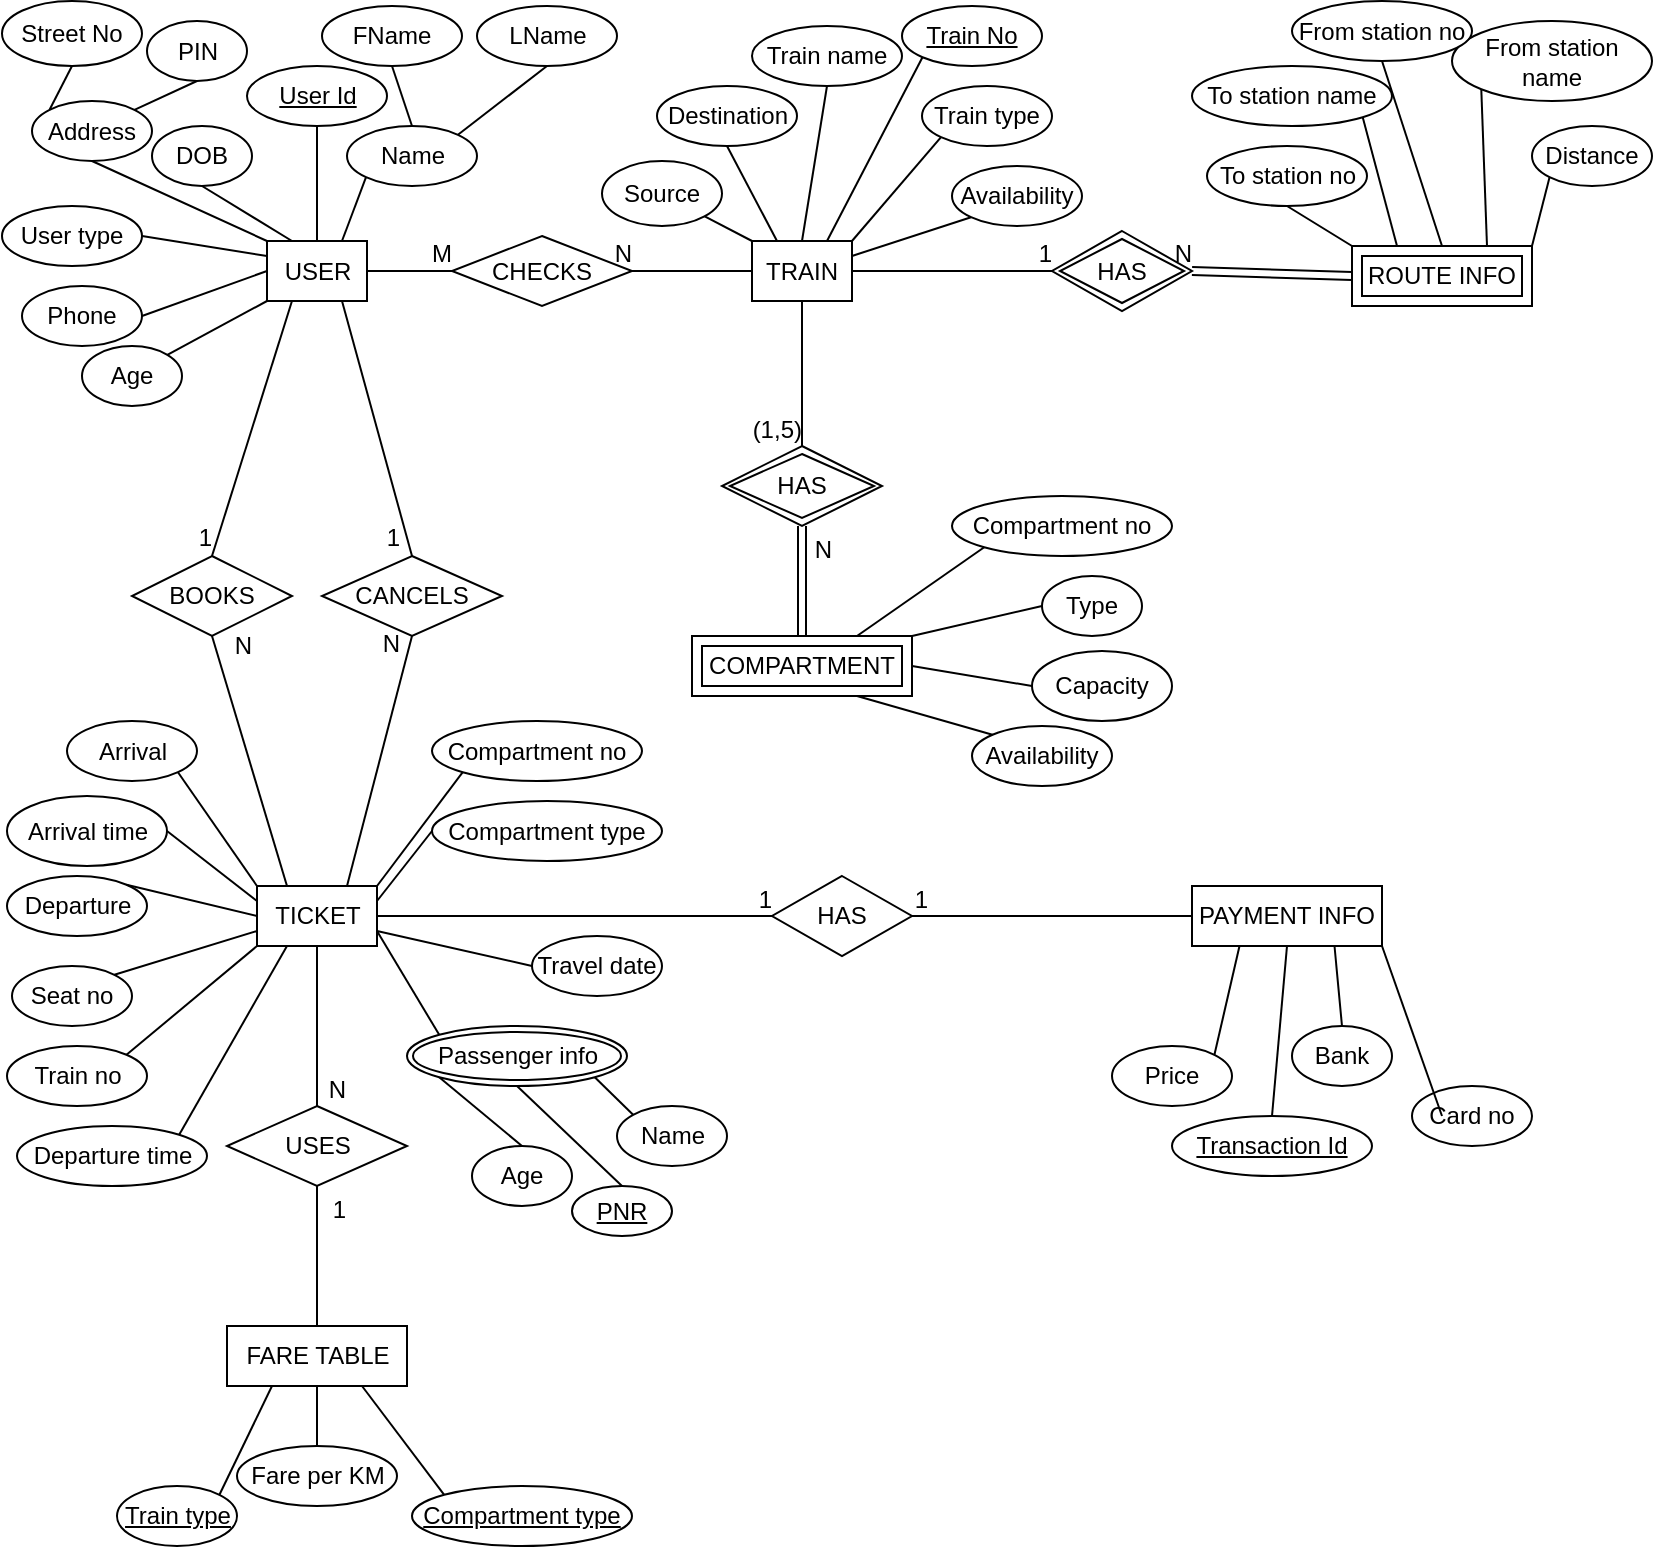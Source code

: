 <mxfile version="20.2.7" type="device"><diagram id="R2lEEEUBdFMjLlhIrx00" name="Page-1"><mxGraphModel dx="1038" dy="528" grid="1" gridSize="10" guides="1" tooltips="1" connect="1" arrows="1" fold="1" page="1" pageScale="1" pageWidth="850" pageHeight="1100" math="0" shadow="0" extFonts="Permanent Marker^https://fonts.googleapis.com/css?family=Permanent+Marker"><root><mxCell id="0"/><mxCell id="1" parent="0"/><mxCell id="mO-jk01m85bUecrbPrzs-1" value="FARE TABLE" style="whiteSpace=wrap;html=1;align=center;" parent="1" vertex="1"><mxGeometry x="117.5" y="670" width="90" height="30" as="geometry"/></mxCell><mxCell id="mO-jk01m85bUecrbPrzs-2" value="TICKET" style="whiteSpace=wrap;html=1;align=center;" parent="1" vertex="1"><mxGeometry x="132.5" y="450" width="60" height="30" as="geometry"/></mxCell><mxCell id="mO-jk01m85bUecrbPrzs-3" value="PAYMENT INFO" style="whiteSpace=wrap;html=1;align=center;" parent="1" vertex="1"><mxGeometry x="600" y="450" width="95" height="30" as="geometry"/></mxCell><mxCell id="mO-jk01m85bUecrbPrzs-4" value="TRAIN" style="whiteSpace=wrap;html=1;align=center;" parent="1" vertex="1"><mxGeometry x="380" y="127.5" width="50" height="30" as="geometry"/></mxCell><mxCell id="mO-jk01m85bUecrbPrzs-5" value="USER" style="whiteSpace=wrap;html=1;align=center;" parent="1" vertex="1"><mxGeometry x="137.5" y="127.5" width="50" height="30" as="geometry"/></mxCell><mxCell id="mO-jk01m85bUecrbPrzs-6" style="edgeStyle=orthogonalEdgeStyle;rounded=0;orthogonalLoop=1;jettySize=auto;html=1;exitX=0.5;exitY=1;exitDx=0;exitDy=0;" parent="1" source="mO-jk01m85bUecrbPrzs-3" target="mO-jk01m85bUecrbPrzs-3" edge="1"><mxGeometry relative="1" as="geometry"/></mxCell><mxCell id="mO-jk01m85bUecrbPrzs-7" value="ROUTE INFO" style="shape=ext;margin=3;double=1;whiteSpace=wrap;html=1;align=center;" parent="1" vertex="1"><mxGeometry x="680" y="130" width="90" height="30" as="geometry"/></mxCell><mxCell id="mO-jk01m85bUecrbPrzs-8" value="COMPARTMENT" style="shape=ext;margin=3;double=1;whiteSpace=wrap;html=1;align=center;" parent="1" vertex="1"><mxGeometry x="350" y="325" width="110" height="30" as="geometry"/></mxCell><mxCell id="mO-jk01m85bUecrbPrzs-9" value="USES" style="shape=rhombus;perimeter=rhombusPerimeter;whiteSpace=wrap;html=1;align=center;" parent="1" vertex="1"><mxGeometry x="117.5" y="560" width="90" height="40" as="geometry"/></mxCell><mxCell id="mO-jk01m85bUecrbPrzs-10" value="HAS" style="shape=rhombus;perimeter=rhombusPerimeter;whiteSpace=wrap;html=1;align=center;" parent="1" vertex="1"><mxGeometry x="390" y="445" width="70" height="40" as="geometry"/></mxCell><mxCell id="mO-jk01m85bUecrbPrzs-11" value="CANCELS" style="shape=rhombus;perimeter=rhombusPerimeter;whiteSpace=wrap;html=1;align=center;" parent="1" vertex="1"><mxGeometry x="165" y="285" width="90" height="40" as="geometry"/></mxCell><mxCell id="mO-jk01m85bUecrbPrzs-12" value="BOOKS" style="shape=rhombus;perimeter=rhombusPerimeter;whiteSpace=wrap;html=1;align=center;" parent="1" vertex="1"><mxGeometry x="70" y="285" width="80" height="40" as="geometry"/></mxCell><mxCell id="mO-jk01m85bUecrbPrzs-13" value="CHECKS" style="shape=rhombus;perimeter=rhombusPerimeter;whiteSpace=wrap;html=1;align=center;" parent="1" vertex="1"><mxGeometry x="230" y="125" width="90" height="35" as="geometry"/></mxCell><mxCell id="mO-jk01m85bUecrbPrzs-14" value="HAS" style="shape=rhombus;double=1;perimeter=rhombusPerimeter;whiteSpace=wrap;html=1;align=center;" parent="1" vertex="1"><mxGeometry x="365" y="230" width="80" height="40" as="geometry"/></mxCell><mxCell id="mO-jk01m85bUecrbPrzs-15" value="HAS" style="shape=rhombus;double=1;perimeter=rhombusPerimeter;whiteSpace=wrap;html=1;align=center;" parent="1" vertex="1"><mxGeometry x="530" y="122.5" width="70" height="40" as="geometry"/></mxCell><mxCell id="yFtFjkADHBcxOL2cyXeh-1" value="Address" style="ellipse;whiteSpace=wrap;html=1;align=center;" parent="1" vertex="1"><mxGeometry x="20" y="57.5" width="60" height="30" as="geometry"/></mxCell><mxCell id="yFtFjkADHBcxOL2cyXeh-2" value="FName" style="ellipse;whiteSpace=wrap;html=1;align=center;" parent="1" vertex="1"><mxGeometry x="165" y="10" width="70" height="30" as="geometry"/></mxCell><mxCell id="yFtFjkADHBcxOL2cyXeh-3" value="PIN" style="ellipse;whiteSpace=wrap;html=1;align=center;" parent="1" vertex="1"><mxGeometry x="77.5" y="17.5" width="50" height="30" as="geometry"/></mxCell><mxCell id="yFtFjkADHBcxOL2cyXeh-4" value="Name" style="ellipse;whiteSpace=wrap;html=1;align=center;" parent="1" vertex="1"><mxGeometry x="177.5" y="70" width="65" height="30" as="geometry"/></mxCell><mxCell id="yFtFjkADHBcxOL2cyXeh-5" value="Street No" style="ellipse;whiteSpace=wrap;html=1;align=center;" parent="1" vertex="1"><mxGeometry x="5" y="7.5" width="70" height="32.5" as="geometry"/></mxCell><mxCell id="yFtFjkADHBcxOL2cyXeh-6" value="User type" style="ellipse;whiteSpace=wrap;html=1;align=center;" parent="1" vertex="1"><mxGeometry x="5" y="110" width="70" height="30" as="geometry"/></mxCell><mxCell id="yFtFjkADHBcxOL2cyXeh-7" value="Age" style="ellipse;whiteSpace=wrap;html=1;align=center;" parent="1" vertex="1"><mxGeometry x="45" y="180" width="50" height="30" as="geometry"/></mxCell><mxCell id="yFtFjkADHBcxOL2cyXeh-8" value="Phone" style="ellipse;whiteSpace=wrap;html=1;align=center;" parent="1" vertex="1"><mxGeometry x="15" y="150" width="60" height="30" as="geometry"/></mxCell><mxCell id="yFtFjkADHBcxOL2cyXeh-9" value="DOB" style="ellipse;whiteSpace=wrap;html=1;align=center;" parent="1" vertex="1"><mxGeometry x="80" y="70" width="50" height="30" as="geometry"/></mxCell><mxCell id="yFtFjkADHBcxOL2cyXeh-11" value="LName" style="ellipse;whiteSpace=wrap;html=1;align=center;" parent="1" vertex="1"><mxGeometry x="242.5" y="10" width="70" height="30" as="geometry"/></mxCell><mxCell id="yFtFjkADHBcxOL2cyXeh-12" value="Source" style="ellipse;whiteSpace=wrap;html=1;align=center;" parent="1" vertex="1"><mxGeometry x="305" y="87.5" width="60" height="32.5" as="geometry"/></mxCell><mxCell id="yFtFjkADHBcxOL2cyXeh-13" value="Train name" style="ellipse;whiteSpace=wrap;html=1;align=center;" parent="1" vertex="1"><mxGeometry x="380" y="20" width="75" height="30" as="geometry"/></mxCell><mxCell id="yFtFjkADHBcxOL2cyXeh-15" value="Train type" style="ellipse;whiteSpace=wrap;html=1;align=center;" parent="1" vertex="1"><mxGeometry x="465" y="50" width="65" height="30" as="geometry"/></mxCell><mxCell id="yFtFjkADHBcxOL2cyXeh-16" value="Destination" style="ellipse;whiteSpace=wrap;html=1;align=center;" parent="1" vertex="1"><mxGeometry x="332.5" y="50" width="70" height="30" as="geometry"/></mxCell><mxCell id="yFtFjkADHBcxOL2cyXeh-17" value="Availability" style="ellipse;whiteSpace=wrap;html=1;align=center;" parent="1" vertex="1"><mxGeometry x="480" y="90" width="65" height="30" as="geometry"/></mxCell><mxCell id="yFtFjkADHBcxOL2cyXeh-18" value="To station name" style="ellipse;whiteSpace=wrap;html=1;align=center;" parent="1" vertex="1"><mxGeometry x="600" y="40" width="100" height="30" as="geometry"/></mxCell><mxCell id="yFtFjkADHBcxOL2cyXeh-19" value="From station name" style="ellipse;whiteSpace=wrap;html=1;align=center;" parent="1" vertex="1"><mxGeometry x="730" y="17.5" width="100" height="40" as="geometry"/></mxCell><mxCell id="yFtFjkADHBcxOL2cyXeh-20" value="To station no" style="ellipse;whiteSpace=wrap;html=1;align=center;" parent="1" vertex="1"><mxGeometry x="607.5" y="80" width="80" height="30" as="geometry"/></mxCell><mxCell id="yFtFjkADHBcxOL2cyXeh-21" value="From station no" style="ellipse;whiteSpace=wrap;html=1;align=center;" parent="1" vertex="1"><mxGeometry x="650" y="7.5" width="90" height="30" as="geometry"/></mxCell><mxCell id="yFtFjkADHBcxOL2cyXeh-22" value="Distance" style="ellipse;whiteSpace=wrap;html=1;align=center;" parent="1" vertex="1"><mxGeometry x="770" y="70" width="60" height="30" as="geometry"/></mxCell><mxCell id="yFtFjkADHBcxOL2cyXeh-23" value="Capacity" style="ellipse;whiteSpace=wrap;html=1;align=center;" parent="1" vertex="1"><mxGeometry x="520" y="332.5" width="70" height="35" as="geometry"/></mxCell><mxCell id="yFtFjkADHBcxOL2cyXeh-24" value="Compartment no" style="ellipse;whiteSpace=wrap;html=1;align=center;" parent="1" vertex="1"><mxGeometry x="480" y="255" width="110" height="30" as="geometry"/></mxCell><mxCell id="yFtFjkADHBcxOL2cyXeh-25" value="Availability" style="ellipse;whiteSpace=wrap;html=1;align=center;" parent="1" vertex="1"><mxGeometry x="490" y="370" width="70" height="30" as="geometry"/></mxCell><mxCell id="yFtFjkADHBcxOL2cyXeh-26" value="Bank" style="ellipse;whiteSpace=wrap;html=1;align=center;" parent="1" vertex="1"><mxGeometry x="650" y="520" width="50" height="30" as="geometry"/></mxCell><mxCell id="yFtFjkADHBcxOL2cyXeh-27" value="Type" style="ellipse;whiteSpace=wrap;html=1;align=center;" parent="1" vertex="1"><mxGeometry x="525" y="295" width="50" height="30" as="geometry"/></mxCell><mxCell id="yFtFjkADHBcxOL2cyXeh-28" value="Price" style="ellipse;whiteSpace=wrap;html=1;align=center;" parent="1" vertex="1"><mxGeometry x="560" y="530" width="60" height="30" as="geometry"/></mxCell><mxCell id="yFtFjkADHBcxOL2cyXeh-29" value="Card no" style="ellipse;whiteSpace=wrap;html=1;align=center;" parent="1" vertex="1"><mxGeometry x="710" y="550" width="60" height="30" as="geometry"/></mxCell><mxCell id="yFtFjkADHBcxOL2cyXeh-31" value="Fare per KM" style="ellipse;whiteSpace=wrap;html=1;align=center;" parent="1" vertex="1"><mxGeometry x="122.5" y="730" width="80" height="30" as="geometry"/></mxCell><mxCell id="yFtFjkADHBcxOL2cyXeh-34" value="Compartment no" style="ellipse;whiteSpace=wrap;html=1;align=center;" parent="1" vertex="1"><mxGeometry x="220" y="367.5" width="105" height="30" as="geometry"/></mxCell><mxCell id="yFtFjkADHBcxOL2cyXeh-35" value="Compartment type" style="ellipse;whiteSpace=wrap;html=1;align=center;" parent="1" vertex="1"><mxGeometry x="220" y="407.5" width="115" height="30" as="geometry"/></mxCell><mxCell id="yFtFjkADHBcxOL2cyXeh-36" value="Name" style="ellipse;whiteSpace=wrap;html=1;align=center;" parent="1" vertex="1"><mxGeometry x="312.5" y="560" width="55" height="30" as="geometry"/></mxCell><mxCell id="yFtFjkADHBcxOL2cyXeh-37" value="Seat no" style="ellipse;whiteSpace=wrap;html=1;align=center;" parent="1" vertex="1"><mxGeometry x="10" y="490" width="60" height="30" as="geometry"/></mxCell><mxCell id="yFtFjkADHBcxOL2cyXeh-38" value="Train no" style="ellipse;whiteSpace=wrap;html=1;align=center;" parent="1" vertex="1"><mxGeometry x="7.5" y="530" width="70" height="30" as="geometry"/></mxCell><mxCell id="yFtFjkADHBcxOL2cyXeh-39" value="Age" style="ellipse;whiteSpace=wrap;html=1;align=center;" parent="1" vertex="1"><mxGeometry x="240" y="580" width="50" height="30" as="geometry"/></mxCell><mxCell id="yFtFjkADHBcxOL2cyXeh-40" value="Travel date" style="ellipse;whiteSpace=wrap;html=1;align=center;" parent="1" vertex="1"><mxGeometry x="270" y="475" width="65" height="30" as="geometry"/></mxCell><mxCell id="yFtFjkADHBcxOL2cyXeh-41" value="Arrival" style="ellipse;whiteSpace=wrap;html=1;align=center;" parent="1" vertex="1"><mxGeometry x="37.5" y="367.5" width="65" height="30" as="geometry"/></mxCell><mxCell id="yFtFjkADHBcxOL2cyXeh-42" value="Departure" style="ellipse;whiteSpace=wrap;html=1;align=center;" parent="1" vertex="1"><mxGeometry x="7.5" y="445" width="70" height="30" as="geometry"/></mxCell><mxCell id="yFtFjkADHBcxOL2cyXeh-44" value="Departure time" style="ellipse;whiteSpace=wrap;html=1;align=center;" parent="1" vertex="1"><mxGeometry x="12.5" y="570" width="95" height="30" as="geometry"/></mxCell><mxCell id="yFtFjkADHBcxOL2cyXeh-46" value="Arrival time" style="ellipse;whiteSpace=wrap;html=1;align=center;" parent="1" vertex="1"><mxGeometry x="7.5" y="405" width="80" height="35" as="geometry"/></mxCell><mxCell id="yFtFjkADHBcxOL2cyXeh-47" value="PNR" style="ellipse;whiteSpace=wrap;html=1;align=center;fontStyle=4;" parent="1" vertex="1"><mxGeometry x="290" y="600" width="50" height="25" as="geometry"/></mxCell><mxCell id="yFtFjkADHBcxOL2cyXeh-48" value="Transaction Id" style="ellipse;whiteSpace=wrap;html=1;align=center;fontStyle=4;" parent="1" vertex="1"><mxGeometry x="590" y="565" width="100" height="30" as="geometry"/></mxCell><mxCell id="yFtFjkADHBcxOL2cyXeh-49" value="Compartment type" style="ellipse;whiteSpace=wrap;html=1;align=center;fontStyle=4;" parent="1" vertex="1"><mxGeometry x="210" y="750" width="110" height="30" as="geometry"/></mxCell><mxCell id="yFtFjkADHBcxOL2cyXeh-50" value="User Id" style="ellipse;whiteSpace=wrap;html=1;align=center;fontStyle=4;" parent="1" vertex="1"><mxGeometry x="127.5" y="40" width="70" height="30" as="geometry"/></mxCell><mxCell id="yFtFjkADHBcxOL2cyXeh-51" value="Train No" style="ellipse;whiteSpace=wrap;html=1;align=center;fontStyle=4;" parent="1" vertex="1"><mxGeometry x="455" y="10" width="70" height="30" as="geometry"/></mxCell><mxCell id="yFtFjkADHBcxOL2cyXeh-52" value="Train type" style="ellipse;whiteSpace=wrap;html=1;align=center;fontStyle=4;" parent="1" vertex="1"><mxGeometry x="62.5" y="750" width="60" height="30" as="geometry"/></mxCell><mxCell id="yFtFjkADHBcxOL2cyXeh-53" value="Passenger info" style="ellipse;shape=doubleEllipse;margin=3;whiteSpace=wrap;html=1;align=center;" parent="1" vertex="1"><mxGeometry x="207.5" y="520" width="110" height="30" as="geometry"/></mxCell><mxCell id="yFtFjkADHBcxOL2cyXeh-57" value="" style="endArrow=none;html=1;rounded=0;exitX=1;exitY=0.5;exitDx=0;exitDy=0;entryX=0;entryY=0.5;entryDx=0;entryDy=0;" parent="1" source="mO-jk01m85bUecrbPrzs-5" target="mO-jk01m85bUecrbPrzs-13" edge="1"><mxGeometry relative="1" as="geometry"><mxPoint x="340" y="120" as="sourcePoint"/><mxPoint x="500" y="120" as="targetPoint"/></mxGeometry></mxCell><mxCell id="yFtFjkADHBcxOL2cyXeh-58" value="M" style="resizable=0;html=1;align=right;verticalAlign=bottom;" parent="yFtFjkADHBcxOL2cyXeh-57" connectable="0" vertex="1"><mxGeometry x="1" relative="1" as="geometry"/></mxCell><mxCell id="yFtFjkADHBcxOL2cyXeh-59" value="" style="endArrow=none;html=1;rounded=0;exitX=0;exitY=0.5;exitDx=0;exitDy=0;entryX=1;entryY=0.5;entryDx=0;entryDy=0;" parent="1" source="mO-jk01m85bUecrbPrzs-4" target="mO-jk01m85bUecrbPrzs-13" edge="1"><mxGeometry relative="1" as="geometry"><mxPoint x="340" y="120" as="sourcePoint"/><mxPoint x="500" y="120" as="targetPoint"/></mxGeometry></mxCell><mxCell id="yFtFjkADHBcxOL2cyXeh-60" value="N" style="resizable=0;html=1;align=right;verticalAlign=bottom;" parent="yFtFjkADHBcxOL2cyXeh-59" connectable="0" vertex="1"><mxGeometry x="1" relative="1" as="geometry"/></mxCell><mxCell id="yFtFjkADHBcxOL2cyXeh-61" value="" style="endArrow=none;html=1;rounded=0;exitX=1;exitY=0.5;exitDx=0;exitDy=0;entryX=0;entryY=0.5;entryDx=0;entryDy=0;" parent="1" source="mO-jk01m85bUecrbPrzs-4" target="mO-jk01m85bUecrbPrzs-15" edge="1"><mxGeometry relative="1" as="geometry"><mxPoint x="340" y="120" as="sourcePoint"/><mxPoint x="500" y="120" as="targetPoint"/></mxGeometry></mxCell><mxCell id="yFtFjkADHBcxOL2cyXeh-62" value="1" style="resizable=0;html=1;align=right;verticalAlign=bottom;" parent="yFtFjkADHBcxOL2cyXeh-61" connectable="0" vertex="1"><mxGeometry x="1" relative="1" as="geometry"/></mxCell><mxCell id="yFtFjkADHBcxOL2cyXeh-63" value="" style="shape=link;html=1;rounded=0;entryX=1;entryY=0.5;entryDx=0;entryDy=0;exitX=0;exitY=0.5;exitDx=0;exitDy=0;" parent="1" source="mO-jk01m85bUecrbPrzs-7" target="mO-jk01m85bUecrbPrzs-15" edge="1"><mxGeometry relative="1" as="geometry"><mxPoint x="340" y="120" as="sourcePoint"/><mxPoint x="500" y="120" as="targetPoint"/></mxGeometry></mxCell><mxCell id="yFtFjkADHBcxOL2cyXeh-64" value="N" style="resizable=0;html=1;align=right;verticalAlign=bottom;" parent="yFtFjkADHBcxOL2cyXeh-63" connectable="0" vertex="1"><mxGeometry x="1" relative="1" as="geometry"/></mxCell><mxCell id="yFtFjkADHBcxOL2cyXeh-65" value="" style="endArrow=none;html=1;rounded=0;exitX=0.5;exitY=1;exitDx=0;exitDy=0;entryX=0.5;entryY=0;entryDx=0;entryDy=0;" parent="1" source="mO-jk01m85bUecrbPrzs-4" target="mO-jk01m85bUecrbPrzs-14" edge="1"><mxGeometry relative="1" as="geometry"><mxPoint x="340" y="120" as="sourcePoint"/><mxPoint x="500" y="120" as="targetPoint"/></mxGeometry></mxCell><mxCell id="yFtFjkADHBcxOL2cyXeh-66" value="(1,5)" style="resizable=0;html=1;align=right;verticalAlign=bottom;" parent="yFtFjkADHBcxOL2cyXeh-65" connectable="0" vertex="1"><mxGeometry x="1" relative="1" as="geometry"/></mxCell><mxCell id="yFtFjkADHBcxOL2cyXeh-67" value="" style="shape=link;html=1;rounded=0;exitX=0.5;exitY=0;exitDx=0;exitDy=0;entryX=0.5;entryY=1;entryDx=0;entryDy=0;" parent="1" source="mO-jk01m85bUecrbPrzs-8" target="mO-jk01m85bUecrbPrzs-14" edge="1"><mxGeometry relative="1" as="geometry"><mxPoint x="340" y="310" as="sourcePoint"/><mxPoint x="500" y="310" as="targetPoint"/></mxGeometry></mxCell><mxCell id="yFtFjkADHBcxOL2cyXeh-68" value="N" style="resizable=0;html=1;align=right;verticalAlign=bottom;" parent="yFtFjkADHBcxOL2cyXeh-67" connectable="0" vertex="1"><mxGeometry x="1" relative="1" as="geometry"><mxPoint x="15" y="20" as="offset"/></mxGeometry></mxCell><mxCell id="yFtFjkADHBcxOL2cyXeh-69" value="" style="endArrow=none;html=1;rounded=0;exitX=0.25;exitY=1;exitDx=0;exitDy=0;entryX=0.5;entryY=0;entryDx=0;entryDy=0;" parent="1" source="mO-jk01m85bUecrbPrzs-5" target="mO-jk01m85bUecrbPrzs-12" edge="1"><mxGeometry relative="1" as="geometry"><mxPoint x="340" y="310" as="sourcePoint"/><mxPoint x="500" y="310" as="targetPoint"/></mxGeometry></mxCell><mxCell id="yFtFjkADHBcxOL2cyXeh-70" value="1" style="resizable=0;html=1;align=right;verticalAlign=bottom;" parent="yFtFjkADHBcxOL2cyXeh-69" connectable="0" vertex="1"><mxGeometry x="1" relative="1" as="geometry"/></mxCell><mxCell id="yFtFjkADHBcxOL2cyXeh-71" value="" style="endArrow=none;html=1;rounded=0;exitX=0.75;exitY=1;exitDx=0;exitDy=0;entryX=0.5;entryY=0;entryDx=0;entryDy=0;" parent="1" source="mO-jk01m85bUecrbPrzs-5" target="mO-jk01m85bUecrbPrzs-11" edge="1"><mxGeometry relative="1" as="geometry"><mxPoint x="340" y="310" as="sourcePoint"/><mxPoint x="500" y="310" as="targetPoint"/></mxGeometry></mxCell><mxCell id="yFtFjkADHBcxOL2cyXeh-72" value="1" style="resizable=0;html=1;align=right;verticalAlign=bottom;" parent="yFtFjkADHBcxOL2cyXeh-71" connectable="0" vertex="1"><mxGeometry x="1" relative="1" as="geometry"><mxPoint x="-5" as="offset"/></mxGeometry></mxCell><mxCell id="yFtFjkADHBcxOL2cyXeh-73" value="" style="endArrow=none;html=1;rounded=0;entryX=0.5;entryY=1;entryDx=0;entryDy=0;exitX=0.25;exitY=0;exitDx=0;exitDy=0;" parent="1" source="mO-jk01m85bUecrbPrzs-2" target="mO-jk01m85bUecrbPrzs-12" edge="1"><mxGeometry relative="1" as="geometry"><mxPoint x="340" y="460" as="sourcePoint"/><mxPoint x="500" y="460" as="targetPoint"/></mxGeometry></mxCell><mxCell id="yFtFjkADHBcxOL2cyXeh-74" value="N" style="resizable=0;html=1;align=right;verticalAlign=bottom;" parent="yFtFjkADHBcxOL2cyXeh-73" connectable="0" vertex="1"><mxGeometry x="1" relative="1" as="geometry"><mxPoint x="20" y="13" as="offset"/></mxGeometry></mxCell><mxCell id="yFtFjkADHBcxOL2cyXeh-75" value="" style="endArrow=none;html=1;rounded=0;entryX=0.5;entryY=1;entryDx=0;entryDy=0;exitX=0.75;exitY=0;exitDx=0;exitDy=0;" parent="1" source="mO-jk01m85bUecrbPrzs-2" target="mO-jk01m85bUecrbPrzs-11" edge="1"><mxGeometry relative="1" as="geometry"><mxPoint x="340" y="460" as="sourcePoint"/><mxPoint x="500" y="460" as="targetPoint"/></mxGeometry></mxCell><mxCell id="yFtFjkADHBcxOL2cyXeh-76" value="N" style="resizable=0;html=1;align=right;verticalAlign=bottom;" parent="yFtFjkADHBcxOL2cyXeh-75" connectable="0" vertex="1"><mxGeometry x="1" relative="1" as="geometry"><mxPoint x="-5" y="12" as="offset"/></mxGeometry></mxCell><mxCell id="yFtFjkADHBcxOL2cyXeh-77" value="" style="endArrow=none;html=1;rounded=0;exitX=0.5;exitY=1;exitDx=0;exitDy=0;entryX=0.5;entryY=0;entryDx=0;entryDy=0;" parent="1" source="mO-jk01m85bUecrbPrzs-2" target="mO-jk01m85bUecrbPrzs-9" edge="1"><mxGeometry relative="1" as="geometry"><mxPoint x="340" y="510" as="sourcePoint"/><mxPoint x="500" y="510" as="targetPoint"/></mxGeometry></mxCell><mxCell id="yFtFjkADHBcxOL2cyXeh-78" value="N" style="resizable=0;html=1;align=right;verticalAlign=bottom;" parent="yFtFjkADHBcxOL2cyXeh-77" connectable="0" vertex="1"><mxGeometry x="1" relative="1" as="geometry"><mxPoint x="15" as="offset"/></mxGeometry></mxCell><mxCell id="yFtFjkADHBcxOL2cyXeh-79" value="" style="endArrow=none;html=1;rounded=0;exitX=0.5;exitY=0;exitDx=0;exitDy=0;entryX=0.5;entryY=1;entryDx=0;entryDy=0;" parent="1" source="mO-jk01m85bUecrbPrzs-1" target="mO-jk01m85bUecrbPrzs-9" edge="1"><mxGeometry relative="1" as="geometry"><mxPoint x="340" y="510" as="sourcePoint"/><mxPoint x="500" y="510" as="targetPoint"/></mxGeometry></mxCell><mxCell id="yFtFjkADHBcxOL2cyXeh-80" value="1" style="resizable=0;html=1;align=right;verticalAlign=bottom;" parent="yFtFjkADHBcxOL2cyXeh-79" connectable="0" vertex="1"><mxGeometry x="1" relative="1" as="geometry"><mxPoint x="15" y="20" as="offset"/></mxGeometry></mxCell><mxCell id="yFtFjkADHBcxOL2cyXeh-81" value="" style="endArrow=none;html=1;rounded=0;exitX=1;exitY=0.5;exitDx=0;exitDy=0;entryX=0;entryY=0.5;entryDx=0;entryDy=0;" parent="1" source="mO-jk01m85bUecrbPrzs-2" target="mO-jk01m85bUecrbPrzs-10" edge="1"><mxGeometry relative="1" as="geometry"><mxPoint x="340" y="410" as="sourcePoint"/><mxPoint x="500" y="410" as="targetPoint"/></mxGeometry></mxCell><mxCell id="yFtFjkADHBcxOL2cyXeh-82" value="1" style="resizable=0;html=1;align=right;verticalAlign=bottom;" parent="yFtFjkADHBcxOL2cyXeh-81" connectable="0" vertex="1"><mxGeometry x="1" relative="1" as="geometry"/></mxCell><mxCell id="yFtFjkADHBcxOL2cyXeh-83" value="" style="endArrow=none;html=1;rounded=0;entryX=1;entryY=0.5;entryDx=0;entryDy=0;exitX=0;exitY=0.5;exitDx=0;exitDy=0;" parent="1" source="mO-jk01m85bUecrbPrzs-3" target="mO-jk01m85bUecrbPrzs-10" edge="1"><mxGeometry relative="1" as="geometry"><mxPoint x="340" y="410" as="sourcePoint"/><mxPoint x="500" y="410" as="targetPoint"/></mxGeometry></mxCell><mxCell id="yFtFjkADHBcxOL2cyXeh-84" value="1" style="resizable=0;html=1;align=right;verticalAlign=bottom;" parent="yFtFjkADHBcxOL2cyXeh-83" connectable="0" vertex="1"><mxGeometry x="1" relative="1" as="geometry"><mxPoint x="8" as="offset"/></mxGeometry></mxCell><mxCell id="yFtFjkADHBcxOL2cyXeh-85" value="" style="endArrow=none;html=1;rounded=0;entryX=0.5;entryY=1;entryDx=0;entryDy=0;exitX=0.25;exitY=0;exitDx=0;exitDy=0;" parent="1" source="mO-jk01m85bUecrbPrzs-4" target="yFtFjkADHBcxOL2cyXeh-16" edge="1"><mxGeometry relative="1" as="geometry"><mxPoint x="340" y="100" as="sourcePoint"/><mxPoint x="500" y="100" as="targetPoint"/></mxGeometry></mxCell><mxCell id="yFtFjkADHBcxOL2cyXeh-87" value="" style="endArrow=none;html=1;rounded=0;exitX=0.75;exitY=0;exitDx=0;exitDy=0;entryX=0;entryY=1;entryDx=0;entryDy=0;" parent="1" source="mO-jk01m85bUecrbPrzs-5" target="yFtFjkADHBcxOL2cyXeh-4" edge="1"><mxGeometry relative="1" as="geometry"><mxPoint x="340" y="-20" as="sourcePoint"/><mxPoint x="500" y="-20" as="targetPoint"/></mxGeometry></mxCell><mxCell id="yFtFjkADHBcxOL2cyXeh-89" value="" style="endArrow=none;html=1;rounded=0;exitX=0.5;exitY=0;exitDx=0;exitDy=0;entryX=0.5;entryY=1;entryDx=0;entryDy=0;" parent="1" source="yFtFjkADHBcxOL2cyXeh-4" target="yFtFjkADHBcxOL2cyXeh-2" edge="1"><mxGeometry relative="1" as="geometry"><mxPoint x="147.5" y="137.5" as="sourcePoint"/><mxPoint x="184.698" y="95.689" as="targetPoint"/></mxGeometry></mxCell><mxCell id="yFtFjkADHBcxOL2cyXeh-90" value="" style="endArrow=none;html=1;rounded=0;exitX=1;exitY=0;exitDx=0;exitDy=0;entryX=0.5;entryY=1;entryDx=0;entryDy=0;" parent="1" source="yFtFjkADHBcxOL2cyXeh-4" target="yFtFjkADHBcxOL2cyXeh-11" edge="1"><mxGeometry relative="1" as="geometry"><mxPoint x="157.5" y="147.5" as="sourcePoint"/><mxPoint x="194.698" y="105.689" as="targetPoint"/></mxGeometry></mxCell><mxCell id="yFtFjkADHBcxOL2cyXeh-93" value="" style="endArrow=none;html=1;rounded=0;exitX=0.5;exitY=0;exitDx=0;exitDy=0;entryX=0.5;entryY=1;entryDx=0;entryDy=0;" parent="1" source="mO-jk01m85bUecrbPrzs-5" target="yFtFjkADHBcxOL2cyXeh-50" edge="1"><mxGeometry relative="1" as="geometry"><mxPoint x="167.5" y="157.5" as="sourcePoint"/><mxPoint x="204.698" y="115.689" as="targetPoint"/></mxGeometry></mxCell><mxCell id="yFtFjkADHBcxOL2cyXeh-94" value="" style="endArrow=none;html=1;rounded=0;exitX=0.25;exitY=0;exitDx=0;exitDy=0;entryX=0.5;entryY=1;entryDx=0;entryDy=0;" parent="1" source="mO-jk01m85bUecrbPrzs-5" target="yFtFjkADHBcxOL2cyXeh-9" edge="1"><mxGeometry relative="1" as="geometry"><mxPoint x="177.5" y="167.5" as="sourcePoint"/><mxPoint x="214.698" y="125.689" as="targetPoint"/></mxGeometry></mxCell><mxCell id="yFtFjkADHBcxOL2cyXeh-95" value="" style="endArrow=none;html=1;rounded=0;exitX=0.5;exitY=1;exitDx=0;exitDy=0;entryX=0;entryY=0;entryDx=0;entryDy=0;" parent="1" source="yFtFjkADHBcxOL2cyXeh-1" target="mO-jk01m85bUecrbPrzs-5" edge="1"><mxGeometry relative="1" as="geometry"><mxPoint x="187.5" y="177.5" as="sourcePoint"/><mxPoint x="224.698" y="135.689" as="targetPoint"/></mxGeometry></mxCell><mxCell id="yFtFjkADHBcxOL2cyXeh-97" value="" style="endArrow=none;html=1;rounded=0;exitX=1;exitY=0;exitDx=0;exitDy=0;entryX=0.5;entryY=1;entryDx=0;entryDy=0;" parent="1" source="yFtFjkADHBcxOL2cyXeh-1" target="yFtFjkADHBcxOL2cyXeh-3" edge="1"><mxGeometry relative="1" as="geometry"><mxPoint x="197.5" y="187.5" as="sourcePoint"/><mxPoint x="60" y="20" as="targetPoint"/></mxGeometry></mxCell><mxCell id="yFtFjkADHBcxOL2cyXeh-98" value="" style="endArrow=none;html=1;rounded=0;exitX=0;exitY=0;exitDx=0;exitDy=0;entryX=0.5;entryY=1;entryDx=0;entryDy=0;" parent="1" source="yFtFjkADHBcxOL2cyXeh-1" target="yFtFjkADHBcxOL2cyXeh-5" edge="1"><mxGeometry relative="1" as="geometry"><mxPoint x="207.5" y="197.5" as="sourcePoint"/><mxPoint x="244.698" y="155.689" as="targetPoint"/></mxGeometry></mxCell><mxCell id="yFtFjkADHBcxOL2cyXeh-99" value="" style="endArrow=none;html=1;rounded=0;exitX=1;exitY=0.5;exitDx=0;exitDy=0;entryX=0;entryY=0.25;entryDx=0;entryDy=0;" parent="1" source="yFtFjkADHBcxOL2cyXeh-6" target="mO-jk01m85bUecrbPrzs-5" edge="1"><mxGeometry relative="1" as="geometry"><mxPoint x="217.5" y="207.5" as="sourcePoint"/><mxPoint x="254.698" y="165.689" as="targetPoint"/></mxGeometry></mxCell><mxCell id="yFtFjkADHBcxOL2cyXeh-100" value="" style="endArrow=none;html=1;rounded=0;exitX=1;exitY=0.5;exitDx=0;exitDy=0;entryX=0;entryY=0.5;entryDx=0;entryDy=0;" parent="1" source="yFtFjkADHBcxOL2cyXeh-8" target="mO-jk01m85bUecrbPrzs-5" edge="1"><mxGeometry relative="1" as="geometry"><mxPoint x="227.5" y="217.5" as="sourcePoint"/><mxPoint x="264.698" y="175.689" as="targetPoint"/></mxGeometry></mxCell><mxCell id="yFtFjkADHBcxOL2cyXeh-101" value="" style="endArrow=none;html=1;rounded=0;exitX=1;exitY=0;exitDx=0;exitDy=0;entryX=0;entryY=1;entryDx=0;entryDy=0;" parent="1" source="yFtFjkADHBcxOL2cyXeh-7" target="mO-jk01m85bUecrbPrzs-5" edge="1"><mxGeometry relative="1" as="geometry"><mxPoint x="237.5" y="227.5" as="sourcePoint"/><mxPoint x="274.698" y="185.689" as="targetPoint"/></mxGeometry></mxCell><mxCell id="yFtFjkADHBcxOL2cyXeh-102" value="" style="endArrow=none;html=1;rounded=0;exitX=1;exitY=1;exitDx=0;exitDy=0;entryX=0;entryY=0;entryDx=0;entryDy=0;" parent="1" source="yFtFjkADHBcxOL2cyXeh-12" target="mO-jk01m85bUecrbPrzs-4" edge="1"><mxGeometry relative="1" as="geometry"><mxPoint x="247.5" y="237.5" as="sourcePoint"/><mxPoint x="284.698" y="195.689" as="targetPoint"/></mxGeometry></mxCell><mxCell id="yFtFjkADHBcxOL2cyXeh-103" value="" style="endArrow=none;html=1;rounded=0;exitX=0.5;exitY=1;exitDx=0;exitDy=0;entryX=0.5;entryY=0;entryDx=0;entryDy=0;" parent="1" source="yFtFjkADHBcxOL2cyXeh-13" target="mO-jk01m85bUecrbPrzs-4" edge="1"><mxGeometry relative="1" as="geometry"><mxPoint x="257.5" y="247.5" as="sourcePoint"/><mxPoint x="294.698" y="205.689" as="targetPoint"/></mxGeometry></mxCell><mxCell id="yFtFjkADHBcxOL2cyXeh-104" value="" style="endArrow=none;html=1;rounded=0;exitX=0;exitY=1;exitDx=0;exitDy=0;entryX=0.75;entryY=0;entryDx=0;entryDy=0;" parent="1" source="yFtFjkADHBcxOL2cyXeh-51" target="mO-jk01m85bUecrbPrzs-4" edge="1"><mxGeometry relative="1" as="geometry"><mxPoint x="267.5" y="257.5" as="sourcePoint"/><mxPoint x="304.698" y="215.689" as="targetPoint"/></mxGeometry></mxCell><mxCell id="yFtFjkADHBcxOL2cyXeh-105" value="" style="endArrow=none;html=1;rounded=0;exitX=0;exitY=1;exitDx=0;exitDy=0;entryX=1;entryY=0;entryDx=0;entryDy=0;" parent="1" source="yFtFjkADHBcxOL2cyXeh-15" target="mO-jk01m85bUecrbPrzs-4" edge="1"><mxGeometry relative="1" as="geometry"><mxPoint x="277.5" y="267.5" as="sourcePoint"/><mxPoint x="314.698" y="225.689" as="targetPoint"/></mxGeometry></mxCell><mxCell id="yFtFjkADHBcxOL2cyXeh-106" value="" style="endArrow=none;html=1;rounded=0;exitX=0;exitY=1;exitDx=0;exitDy=0;entryX=1;entryY=0.25;entryDx=0;entryDy=0;" parent="1" source="yFtFjkADHBcxOL2cyXeh-17" target="mO-jk01m85bUecrbPrzs-4" edge="1"><mxGeometry relative="1" as="geometry"><mxPoint x="287.5" y="277.5" as="sourcePoint"/><mxPoint x="324.698" y="235.689" as="targetPoint"/></mxGeometry></mxCell><mxCell id="yFtFjkADHBcxOL2cyXeh-107" value="" style="endArrow=none;html=1;rounded=0;exitX=0.5;exitY=1;exitDx=0;exitDy=0;entryX=0;entryY=0;entryDx=0;entryDy=0;" parent="1" source="yFtFjkADHBcxOL2cyXeh-20" target="mO-jk01m85bUecrbPrzs-7" edge="1"><mxGeometry relative="1" as="geometry"><mxPoint x="297.5" y="287.5" as="sourcePoint"/><mxPoint x="334.698" y="245.689" as="targetPoint"/></mxGeometry></mxCell><mxCell id="yFtFjkADHBcxOL2cyXeh-108" value="" style="endArrow=none;html=1;rounded=0;exitX=1;exitY=1;exitDx=0;exitDy=0;entryX=0.25;entryY=0;entryDx=0;entryDy=0;" parent="1" source="yFtFjkADHBcxOL2cyXeh-18" target="mO-jk01m85bUecrbPrzs-7" edge="1"><mxGeometry relative="1" as="geometry"><mxPoint x="307.5" y="297.5" as="sourcePoint"/><mxPoint x="344.698" y="255.689" as="targetPoint"/></mxGeometry></mxCell><mxCell id="yFtFjkADHBcxOL2cyXeh-109" value="" style="endArrow=none;html=1;rounded=0;exitX=0.5;exitY=1;exitDx=0;exitDy=0;entryX=0.5;entryY=0;entryDx=0;entryDy=0;" parent="1" source="yFtFjkADHBcxOL2cyXeh-21" target="mO-jk01m85bUecrbPrzs-7" edge="1"><mxGeometry relative="1" as="geometry"><mxPoint x="317.5" y="307.5" as="sourcePoint"/><mxPoint x="354.698" y="265.689" as="targetPoint"/></mxGeometry></mxCell><mxCell id="yFtFjkADHBcxOL2cyXeh-110" value="" style="endArrow=none;html=1;rounded=0;exitX=0.75;exitY=0;exitDx=0;exitDy=0;entryX=0;entryY=1;entryDx=0;entryDy=0;" parent="1" source="mO-jk01m85bUecrbPrzs-7" target="yFtFjkADHBcxOL2cyXeh-19" edge="1"><mxGeometry relative="1" as="geometry"><mxPoint x="327.5" y="317.5" as="sourcePoint"/><mxPoint x="364.698" y="275.689" as="targetPoint"/></mxGeometry></mxCell><mxCell id="yFtFjkADHBcxOL2cyXeh-111" value="" style="endArrow=none;html=1;rounded=0;exitX=1;exitY=0;exitDx=0;exitDy=0;entryX=0;entryY=1;entryDx=0;entryDy=0;" parent="1" source="mO-jk01m85bUecrbPrzs-7" target="yFtFjkADHBcxOL2cyXeh-22" edge="1"><mxGeometry relative="1" as="geometry"><mxPoint x="337.5" y="327.5" as="sourcePoint"/><mxPoint x="374.698" y="285.689" as="targetPoint"/></mxGeometry></mxCell><mxCell id="yFtFjkADHBcxOL2cyXeh-112" value="" style="endArrow=none;html=1;rounded=0;exitX=0.75;exitY=0;exitDx=0;exitDy=0;entryX=0;entryY=1;entryDx=0;entryDy=0;" parent="1" source="mO-jk01m85bUecrbPrzs-8" target="yFtFjkADHBcxOL2cyXeh-24" edge="1"><mxGeometry relative="1" as="geometry"><mxPoint x="347.5" y="337.5" as="sourcePoint"/><mxPoint x="384.698" y="295.689" as="targetPoint"/></mxGeometry></mxCell><mxCell id="yFtFjkADHBcxOL2cyXeh-113" value="" style="endArrow=none;html=1;rounded=0;exitX=1;exitY=0;exitDx=0;exitDy=0;entryX=0;entryY=0.5;entryDx=0;entryDy=0;" parent="1" source="mO-jk01m85bUecrbPrzs-8" target="yFtFjkADHBcxOL2cyXeh-27" edge="1"><mxGeometry relative="1" as="geometry"><mxPoint x="357.5" y="347.5" as="sourcePoint"/><mxPoint x="394.698" y="305.689" as="targetPoint"/></mxGeometry></mxCell><mxCell id="yFtFjkADHBcxOL2cyXeh-114" value="" style="endArrow=none;html=1;rounded=0;exitX=1;exitY=0.5;exitDx=0;exitDy=0;entryX=0;entryY=0.5;entryDx=0;entryDy=0;" parent="1" source="mO-jk01m85bUecrbPrzs-8" target="yFtFjkADHBcxOL2cyXeh-23" edge="1"><mxGeometry relative="1" as="geometry"><mxPoint x="367.5" y="357.5" as="sourcePoint"/><mxPoint x="404.698" y="315.689" as="targetPoint"/></mxGeometry></mxCell><mxCell id="yFtFjkADHBcxOL2cyXeh-116" value="" style="endArrow=none;html=1;rounded=0;exitX=0.75;exitY=1;exitDx=0;exitDy=0;entryX=0;entryY=0;entryDx=0;entryDy=0;" parent="1" source="mO-jk01m85bUecrbPrzs-8" target="yFtFjkADHBcxOL2cyXeh-25" edge="1"><mxGeometry relative="1" as="geometry"><mxPoint x="377.5" y="367.5" as="sourcePoint"/><mxPoint x="490" y="380" as="targetPoint"/></mxGeometry></mxCell><mxCell id="yFtFjkADHBcxOL2cyXeh-117" value="" style="endArrow=none;html=1;rounded=0;exitX=1;exitY=0.75;exitDx=0;exitDy=0;entryX=0;entryY=0;entryDx=0;entryDy=0;" parent="1" source="mO-jk01m85bUecrbPrzs-2" target="yFtFjkADHBcxOL2cyXeh-53" edge="1"><mxGeometry relative="1" as="geometry"><mxPoint x="387.5" y="377.5" as="sourcePoint"/><mxPoint x="424.698" y="335.689" as="targetPoint"/></mxGeometry></mxCell><mxCell id="yFtFjkADHBcxOL2cyXeh-118" value="" style="endArrow=none;html=1;rounded=0;exitX=1;exitY=1;exitDx=0;exitDy=0;entryX=0;entryY=0;entryDx=0;entryDy=0;" parent="1" source="yFtFjkADHBcxOL2cyXeh-53" target="yFtFjkADHBcxOL2cyXeh-36" edge="1"><mxGeometry relative="1" as="geometry"><mxPoint x="397.5" y="387.5" as="sourcePoint"/><mxPoint x="434.698" y="345.689" as="targetPoint"/></mxGeometry></mxCell><mxCell id="yFtFjkADHBcxOL2cyXeh-119" value="" style="endArrow=none;html=1;rounded=0;exitX=0.5;exitY=1;exitDx=0;exitDy=0;entryX=0.5;entryY=0;entryDx=0;entryDy=0;" parent="1" source="yFtFjkADHBcxOL2cyXeh-53" target="yFtFjkADHBcxOL2cyXeh-47" edge="1"><mxGeometry relative="1" as="geometry"><mxPoint x="407.5" y="397.5" as="sourcePoint"/><mxPoint x="444.698" y="355.689" as="targetPoint"/></mxGeometry></mxCell><mxCell id="yFtFjkADHBcxOL2cyXeh-120" value="" style="endArrow=none;html=1;rounded=0;exitX=0;exitY=1;exitDx=0;exitDy=0;entryX=0.5;entryY=0;entryDx=0;entryDy=0;" parent="1" source="yFtFjkADHBcxOL2cyXeh-53" target="yFtFjkADHBcxOL2cyXeh-39" edge="1"><mxGeometry relative="1" as="geometry"><mxPoint x="417.5" y="407.5" as="sourcePoint"/><mxPoint x="454.698" y="365.689" as="targetPoint"/></mxGeometry></mxCell><mxCell id="yFtFjkADHBcxOL2cyXeh-121" style="edgeStyle=orthogonalEdgeStyle;rounded=0;orthogonalLoop=1;jettySize=auto;html=1;exitX=0.5;exitY=1;exitDx=0;exitDy=0;" parent="1" source="yFtFjkADHBcxOL2cyXeh-40" target="yFtFjkADHBcxOL2cyXeh-40" edge="1"><mxGeometry relative="1" as="geometry"/></mxCell><mxCell id="yFtFjkADHBcxOL2cyXeh-122" value="" style="endArrow=none;html=1;rounded=0;exitX=1;exitY=0.75;exitDx=0;exitDy=0;entryX=0;entryY=0.5;entryDx=0;entryDy=0;" parent="1" source="mO-jk01m85bUecrbPrzs-2" target="yFtFjkADHBcxOL2cyXeh-40" edge="1"><mxGeometry relative="1" as="geometry"><mxPoint x="427.5" y="417.5" as="sourcePoint"/><mxPoint x="464.698" y="375.689" as="targetPoint"/></mxGeometry></mxCell><mxCell id="yFtFjkADHBcxOL2cyXeh-123" value="" style="endArrow=none;html=1;rounded=0;entryX=1;entryY=0;entryDx=0;entryDy=0;exitX=0;exitY=0.75;exitDx=0;exitDy=0;" parent="1" source="mO-jk01m85bUecrbPrzs-2" target="yFtFjkADHBcxOL2cyXeh-37" edge="1"><mxGeometry relative="1" as="geometry"><mxPoint x="120" y="470" as="sourcePoint"/><mxPoint x="474.698" y="385.689" as="targetPoint"/></mxGeometry></mxCell><mxCell id="yFtFjkADHBcxOL2cyXeh-124" value="" style="endArrow=none;html=1;rounded=0;exitX=0;exitY=1;exitDx=0;exitDy=0;entryX=1;entryY=0;entryDx=0;entryDy=0;" parent="1" source="mO-jk01m85bUecrbPrzs-2" target="yFtFjkADHBcxOL2cyXeh-38" edge="1"><mxGeometry relative="1" as="geometry"><mxPoint x="447.5" y="437.5" as="sourcePoint"/><mxPoint x="484.698" y="395.689" as="targetPoint"/></mxGeometry></mxCell><mxCell id="yFtFjkADHBcxOL2cyXeh-125" value="" style="endArrow=none;html=1;rounded=0;exitX=1;exitY=1;exitDx=0;exitDy=0;entryX=0;entryY=0;entryDx=0;entryDy=0;" parent="1" source="yFtFjkADHBcxOL2cyXeh-41" target="mO-jk01m85bUecrbPrzs-2" edge="1"><mxGeometry relative="1" as="geometry"><mxPoint x="457.5" y="447.5" as="sourcePoint"/><mxPoint x="494.698" y="405.689" as="targetPoint"/></mxGeometry></mxCell><mxCell id="yFtFjkADHBcxOL2cyXeh-126" value="" style="endArrow=none;html=1;rounded=0;exitX=1;exitY=0.5;exitDx=0;exitDy=0;entryX=0;entryY=0.25;entryDx=0;entryDy=0;" parent="1" source="yFtFjkADHBcxOL2cyXeh-46" target="mO-jk01m85bUecrbPrzs-2" edge="1"><mxGeometry relative="1" as="geometry"><mxPoint x="467.5" y="457.5" as="sourcePoint"/><mxPoint x="504.698" y="415.689" as="targetPoint"/></mxGeometry></mxCell><mxCell id="yFtFjkADHBcxOL2cyXeh-127" value="" style="endArrow=none;html=1;rounded=0;exitX=1;exitY=0;exitDx=0;exitDy=0;entryX=0;entryY=0.5;entryDx=0;entryDy=0;" parent="1" source="yFtFjkADHBcxOL2cyXeh-42" target="mO-jk01m85bUecrbPrzs-2" edge="1"><mxGeometry relative="1" as="geometry"><mxPoint x="477.5" y="467.5" as="sourcePoint"/><mxPoint x="514.698" y="425.689" as="targetPoint"/></mxGeometry></mxCell><mxCell id="yFtFjkADHBcxOL2cyXeh-129" value="" style="endArrow=none;html=1;rounded=0;exitX=1;exitY=0;exitDx=0;exitDy=0;entryX=0;entryY=1;entryDx=0;entryDy=0;" parent="1" source="mO-jk01m85bUecrbPrzs-2" target="yFtFjkADHBcxOL2cyXeh-34" edge="1"><mxGeometry relative="1" as="geometry"><mxPoint x="497.5" y="487.5" as="sourcePoint"/><mxPoint x="534.698" y="445.689" as="targetPoint"/></mxGeometry></mxCell><mxCell id="yFtFjkADHBcxOL2cyXeh-130" value="" style="endArrow=none;html=1;rounded=0;exitX=1;exitY=0.25;exitDx=0;exitDy=0;entryX=0;entryY=0.5;entryDx=0;entryDy=0;" parent="1" source="mO-jk01m85bUecrbPrzs-2" target="yFtFjkADHBcxOL2cyXeh-35" edge="1"><mxGeometry relative="1" as="geometry"><mxPoint x="507.5" y="497.5" as="sourcePoint"/><mxPoint x="544.698" y="455.689" as="targetPoint"/></mxGeometry></mxCell><mxCell id="yFtFjkADHBcxOL2cyXeh-131" value="" style="endArrow=none;html=1;rounded=0;exitX=0.75;exitY=1;exitDx=0;exitDy=0;entryX=0;entryY=0;entryDx=0;entryDy=0;" parent="1" source="mO-jk01m85bUecrbPrzs-1" target="yFtFjkADHBcxOL2cyXeh-49" edge="1"><mxGeometry relative="1" as="geometry"><mxPoint x="517.5" y="507.5" as="sourcePoint"/><mxPoint x="554.698" y="465.689" as="targetPoint"/></mxGeometry></mxCell><mxCell id="yFtFjkADHBcxOL2cyXeh-132" value="" style="endArrow=none;html=1;rounded=0;exitX=0.5;exitY=1;exitDx=0;exitDy=0;entryX=0.5;entryY=0;entryDx=0;entryDy=0;" parent="1" source="mO-jk01m85bUecrbPrzs-1" target="yFtFjkADHBcxOL2cyXeh-31" edge="1"><mxGeometry relative="1" as="geometry"><mxPoint x="527.5" y="517.5" as="sourcePoint"/><mxPoint x="564.698" y="475.689" as="targetPoint"/></mxGeometry></mxCell><mxCell id="yFtFjkADHBcxOL2cyXeh-133" value="" style="endArrow=none;html=1;rounded=0;exitX=0.25;exitY=1;exitDx=0;exitDy=0;entryX=1;entryY=0;entryDx=0;entryDy=0;" parent="1" source="mO-jk01m85bUecrbPrzs-1" target="yFtFjkADHBcxOL2cyXeh-52" edge="1"><mxGeometry relative="1" as="geometry"><mxPoint x="537.5" y="527.5" as="sourcePoint"/><mxPoint x="70" y="760" as="targetPoint"/></mxGeometry></mxCell><mxCell id="yFtFjkADHBcxOL2cyXeh-134" value="" style="endArrow=none;html=1;rounded=0;exitX=1;exitY=0;exitDx=0;exitDy=0;entryX=0.25;entryY=1;entryDx=0;entryDy=0;" parent="1" source="yFtFjkADHBcxOL2cyXeh-28" target="mO-jk01m85bUecrbPrzs-3" edge="1"><mxGeometry relative="1" as="geometry"><mxPoint x="547.5" y="537.5" as="sourcePoint"/><mxPoint x="584.698" y="495.689" as="targetPoint"/></mxGeometry></mxCell><mxCell id="yFtFjkADHBcxOL2cyXeh-135" value="" style="endArrow=none;html=1;rounded=0;exitX=0.5;exitY=0;exitDx=0;exitDy=0;entryX=0.5;entryY=1;entryDx=0;entryDy=0;" parent="1" source="yFtFjkADHBcxOL2cyXeh-48" target="mO-jk01m85bUecrbPrzs-3" edge="1"><mxGeometry relative="1" as="geometry"><mxPoint x="557.5" y="547.5" as="sourcePoint"/><mxPoint x="594.698" y="505.689" as="targetPoint"/></mxGeometry></mxCell><mxCell id="yFtFjkADHBcxOL2cyXeh-136" value="" style="endArrow=none;html=1;rounded=0;exitX=0.5;exitY=0;exitDx=0;exitDy=0;entryX=0.75;entryY=1;entryDx=0;entryDy=0;" parent="1" source="yFtFjkADHBcxOL2cyXeh-26" target="mO-jk01m85bUecrbPrzs-3" edge="1"><mxGeometry relative="1" as="geometry"><mxPoint x="567.5" y="557.5" as="sourcePoint"/><mxPoint x="604.698" y="515.689" as="targetPoint"/></mxGeometry></mxCell><mxCell id="yFtFjkADHBcxOL2cyXeh-137" value="" style="endArrow=none;html=1;rounded=0;exitX=0.25;exitY=0.5;exitDx=0;exitDy=0;entryX=1;entryY=1;entryDx=0;entryDy=0;exitPerimeter=0;" parent="1" source="yFtFjkADHBcxOL2cyXeh-29" target="mO-jk01m85bUecrbPrzs-3" edge="1"><mxGeometry relative="1" as="geometry"><mxPoint x="577.5" y="567.5" as="sourcePoint"/><mxPoint x="614.698" y="525.689" as="targetPoint"/></mxGeometry></mxCell><mxCell id="yFtFjkADHBcxOL2cyXeh-142" style="edgeStyle=orthogonalEdgeStyle;rounded=0;orthogonalLoop=1;jettySize=auto;html=1;exitX=0.5;exitY=1;exitDx=0;exitDy=0;" parent="1" source="yFtFjkADHBcxOL2cyXeh-38" target="yFtFjkADHBcxOL2cyXeh-38" edge="1"><mxGeometry relative="1" as="geometry"/></mxCell><mxCell id="yFtFjkADHBcxOL2cyXeh-143" value="" style="endArrow=none;html=1;rounded=0;exitX=1;exitY=0;exitDx=0;exitDy=0;entryX=0.25;entryY=1;entryDx=0;entryDy=0;" parent="1" source="yFtFjkADHBcxOL2cyXeh-44" target="mO-jk01m85bUecrbPrzs-2" edge="1"><mxGeometry relative="1" as="geometry"><mxPoint x="587.5" y="577.5" as="sourcePoint"/><mxPoint x="624.698" y="535.689" as="targetPoint"/></mxGeometry></mxCell></root></mxGraphModel></diagram></mxfile>